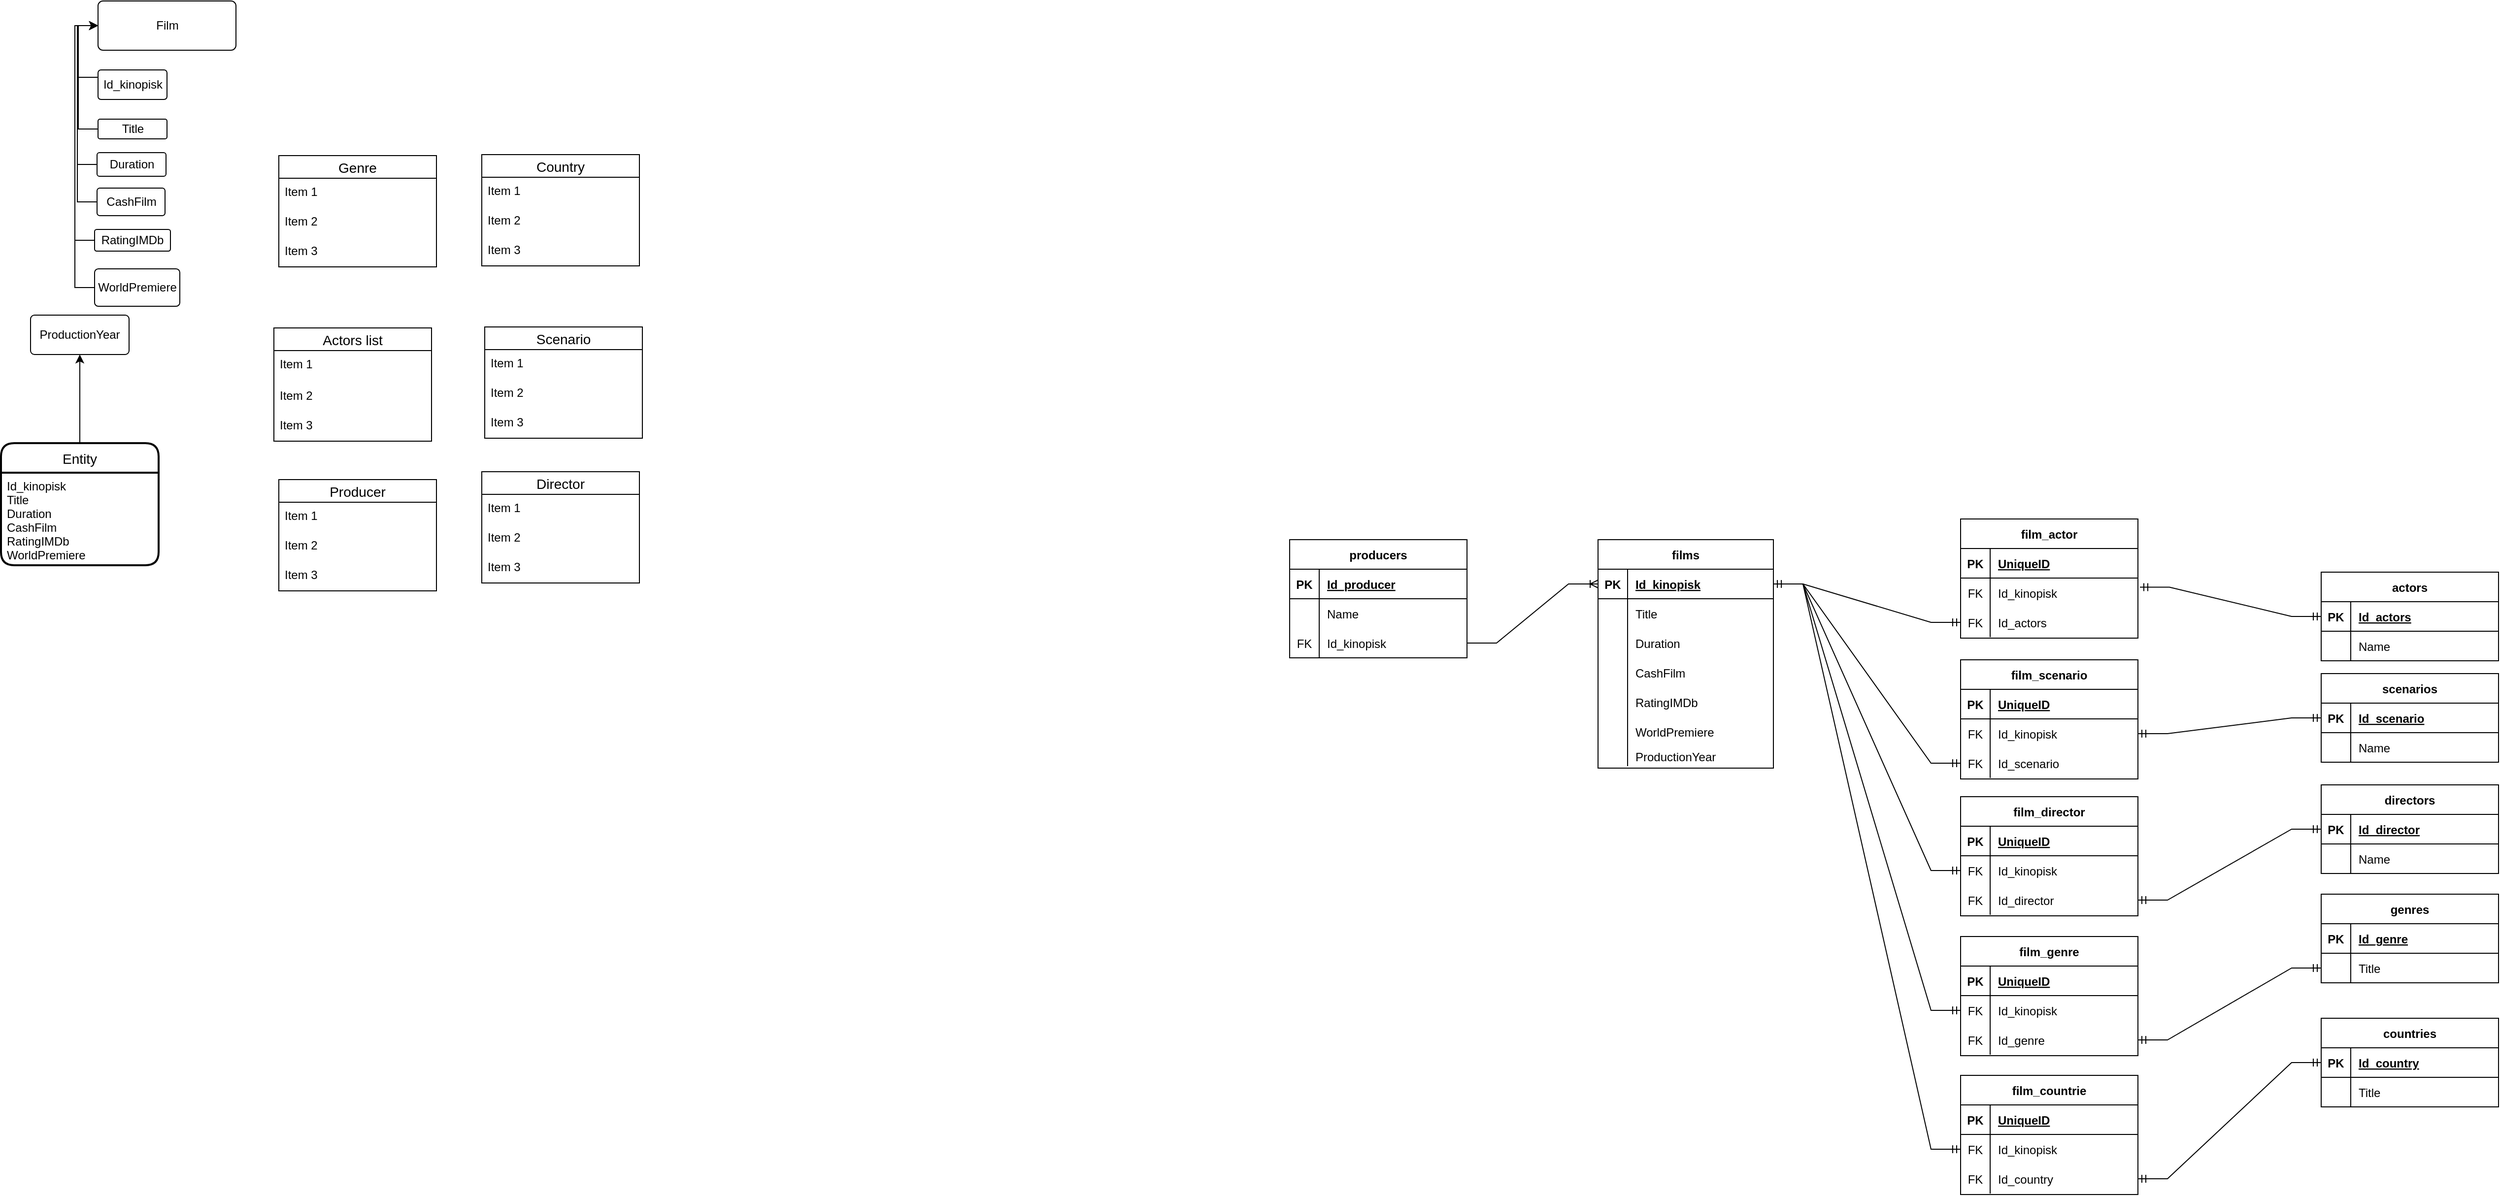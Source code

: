 <mxfile version="20.1.1" type="github">
  <diagram id="-CvcEf6lG1NXRsUwqKQ4" name="Page-1">
    <mxGraphModel dx="4697" dy="2421" grid="0" gridSize="10" guides="1" tooltips="1" connect="1" arrows="1" fold="1" page="0" pageScale="1" pageWidth="827" pageHeight="1169" math="0" shadow="0">
      <root>
        <mxCell id="0" />
        <mxCell id="1" parent="0" />
        <mxCell id="tb-JkUg86XOr9-P5i_KM-39" value="ProductionYear" style="rounded=1;arcSize=10;whiteSpace=wrap;html=1;align=center;" parent="1" vertex="1">
          <mxGeometry x="-3121" y="-1227" width="100" height="40" as="geometry" />
        </mxCell>
        <mxCell id="tb-JkUg86XOr9-P5i_KM-114" style="edgeStyle=orthogonalEdgeStyle;rounded=0;orthogonalLoop=1;jettySize=auto;html=1;exitX=0.5;exitY=0;exitDx=0;exitDy=0;entryX=0.5;entryY=1;entryDx=0;entryDy=0;" parent="1" source="tb-JkUg86XOr9-P5i_KM-105" target="tb-JkUg86XOr9-P5i_KM-39" edge="1">
          <mxGeometry relative="1" as="geometry">
            <mxPoint x="-3071.0" y="-1053" as="targetPoint" />
          </mxGeometry>
        </mxCell>
        <mxCell id="tb-JkUg86XOr9-P5i_KM-105" value="Entity" style="swimlane;childLayout=stackLayout;horizontal=1;startSize=30;horizontalStack=0;rounded=1;fontSize=14;fontStyle=0;strokeWidth=2;resizeParent=0;resizeLast=1;shadow=0;dashed=0;align=center;" parent="1" vertex="1">
          <mxGeometry x="-3151" y="-1097" width="160" height="124" as="geometry">
            <mxRectangle x="-1221" y="116" width="70" height="30" as="alternateBounds" />
          </mxGeometry>
        </mxCell>
        <mxCell id="tb-JkUg86XOr9-P5i_KM-106" value="Id_kinopisk&#xa;Title&#xa;Duration&#xa;CashFilm&#xa;RatingIMDb&#xa;WorldPremiere" style="align=left;strokeColor=none;fillColor=none;spacingLeft=4;fontSize=12;verticalAlign=top;resizable=0;rotatable=0;part=1;" parent="tb-JkUg86XOr9-P5i_KM-105" vertex="1">
          <mxGeometry y="30" width="160" height="94" as="geometry" />
        </mxCell>
        <mxCell id="tb-JkUg86XOr9-P5i_KM-108" style="edgeStyle=orthogonalEdgeStyle;rounded=0;orthogonalLoop=1;jettySize=auto;html=1;exitX=0.5;exitY=1;exitDx=0;exitDy=0;" parent="tb-JkUg86XOr9-P5i_KM-105" source="tb-JkUg86XOr9-P5i_KM-106" target="tb-JkUg86XOr9-P5i_KM-106" edge="1">
          <mxGeometry relative="1" as="geometry" />
        </mxCell>
        <mxCell id="tb-JkUg86XOr9-P5i_KM-110" value="" style="group" parent="1" vertex="1" connectable="0">
          <mxGeometry x="-3056" y="-1546" width="143.5" height="310" as="geometry" />
        </mxCell>
        <mxCell id="tb-JkUg86XOr9-P5i_KM-46" value="WorldPremiere" style="rounded=1;arcSize=10;whiteSpace=wrap;html=1;align=center;" parent="tb-JkUg86XOr9-P5i_KM-110" vertex="1">
          <mxGeometry y="272" width="86.5" height="38" as="geometry" />
        </mxCell>
        <mxCell id="tb-JkUg86XOr9-P5i_KM-47" value="Duration" style="rounded=1;arcSize=10;whiteSpace=wrap;html=1;align=center;" parent="tb-JkUg86XOr9-P5i_KM-110" vertex="1">
          <mxGeometry x="2.5" y="154" width="70" height="24" as="geometry" />
        </mxCell>
        <mxCell id="tb-JkUg86XOr9-P5i_KM-48" value="RatingIMDb" style="rounded=1;arcSize=10;whiteSpace=wrap;html=1;align=center;" parent="tb-JkUg86XOr9-P5i_KM-110" vertex="1">
          <mxGeometry y="232" width="77" height="22" as="geometry" />
        </mxCell>
        <mxCell id="tb-JkUg86XOr9-P5i_KM-49" value="CashFilm" style="rounded=1;arcSize=10;whiteSpace=wrap;html=1;align=center;" parent="tb-JkUg86XOr9-P5i_KM-110" vertex="1">
          <mxGeometry x="2.5" y="190" width="69" height="28" as="geometry" />
        </mxCell>
        <mxCell id="tb-JkUg86XOr9-P5i_KM-36" value="Film" style="rounded=1;arcSize=10;whiteSpace=wrap;html=1;align=center;" parent="tb-JkUg86XOr9-P5i_KM-110" vertex="1">
          <mxGeometry x="3.5" width="140" height="50" as="geometry" />
        </mxCell>
        <mxCell id="tb-JkUg86XOr9-P5i_KM-89" style="edgeStyle=orthogonalEdgeStyle;rounded=0;orthogonalLoop=1;jettySize=auto;html=1;exitX=0;exitY=0.5;exitDx=0;exitDy=0;entryX=0;entryY=0.5;entryDx=0;entryDy=0;" parent="tb-JkUg86XOr9-P5i_KM-110" source="tb-JkUg86XOr9-P5i_KM-46" target="tb-JkUg86XOr9-P5i_KM-36" edge="1">
          <mxGeometry relative="1" as="geometry" />
        </mxCell>
        <mxCell id="tb-JkUg86XOr9-P5i_KM-87" style="edgeStyle=orthogonalEdgeStyle;rounded=0;orthogonalLoop=1;jettySize=auto;html=1;exitX=0;exitY=0.5;exitDx=0;exitDy=0;entryX=0;entryY=0.5;entryDx=0;entryDy=0;" parent="tb-JkUg86XOr9-P5i_KM-110" source="tb-JkUg86XOr9-P5i_KM-47" target="tb-JkUg86XOr9-P5i_KM-36" edge="1">
          <mxGeometry relative="1" as="geometry">
            <mxPoint x="-17.5" y="56" as="targetPoint" />
          </mxGeometry>
        </mxCell>
        <mxCell id="tb-JkUg86XOr9-P5i_KM-88" style="edgeStyle=orthogonalEdgeStyle;rounded=0;orthogonalLoop=1;jettySize=auto;html=1;exitX=0;exitY=0.5;exitDx=0;exitDy=0;entryX=0;entryY=0.5;entryDx=0;entryDy=0;" parent="tb-JkUg86XOr9-P5i_KM-110" source="tb-JkUg86XOr9-P5i_KM-48" target="tb-JkUg86XOr9-P5i_KM-36" edge="1">
          <mxGeometry relative="1" as="geometry" />
        </mxCell>
        <mxCell id="tb-JkUg86XOr9-P5i_KM-86" style="edgeStyle=orthogonalEdgeStyle;rounded=0;orthogonalLoop=1;jettySize=auto;html=1;exitX=0;exitY=0.5;exitDx=0;exitDy=0;entryX=0;entryY=0.5;entryDx=0;entryDy=0;" parent="tb-JkUg86XOr9-P5i_KM-110" source="tb-JkUg86XOr9-P5i_KM-49" target="tb-JkUg86XOr9-P5i_KM-36" edge="1">
          <mxGeometry relative="1" as="geometry">
            <mxPoint x="-52.342" y="22.684" as="targetPoint" />
          </mxGeometry>
        </mxCell>
        <mxCell id="tb-JkUg86XOr9-P5i_KM-76" style="edgeStyle=orthogonalEdgeStyle;rounded=0;orthogonalLoop=1;jettySize=auto;html=1;exitX=0;exitY=0.25;exitDx=0;exitDy=0;entryX=0;entryY=0.5;entryDx=0;entryDy=0;" parent="tb-JkUg86XOr9-P5i_KM-110" source="tb-JkUg86XOr9-P5i_KM-37" target="tb-JkUg86XOr9-P5i_KM-36" edge="1">
          <mxGeometry relative="1" as="geometry" />
        </mxCell>
        <mxCell id="tb-JkUg86XOr9-P5i_KM-37" value="Id_kinopisk" style="rounded=1;arcSize=10;whiteSpace=wrap;html=1;align=center;" parent="tb-JkUg86XOr9-P5i_KM-110" vertex="1">
          <mxGeometry x="3.5" y="70" width="70" height="30" as="geometry" />
        </mxCell>
        <mxCell id="tb-JkUg86XOr9-P5i_KM-78" style="edgeStyle=orthogonalEdgeStyle;rounded=0;orthogonalLoop=1;jettySize=auto;html=1;exitX=0;exitY=0.5;exitDx=0;exitDy=0;entryX=0;entryY=0.5;entryDx=0;entryDy=0;" parent="tb-JkUg86XOr9-P5i_KM-110" source="tb-JkUg86XOr9-P5i_KM-38" target="tb-JkUg86XOr9-P5i_KM-36" edge="1">
          <mxGeometry relative="1" as="geometry" />
        </mxCell>
        <mxCell id="tb-JkUg86XOr9-P5i_KM-38" value="Title" style="rounded=1;arcSize=10;whiteSpace=wrap;html=1;align=center;" parent="tb-JkUg86XOr9-P5i_KM-110" vertex="1">
          <mxGeometry x="3.5" y="120" width="70" height="20" as="geometry" />
        </mxCell>
        <mxCell id="tb-JkUg86XOr9-P5i_KM-117" value="Actors list" style="swimlane;fontStyle=0;childLayout=stackLayout;horizontal=1;startSize=23;horizontalStack=0;resizeParent=1;resizeParentMax=0;resizeLast=0;collapsible=1;marginBottom=0;align=center;fontSize=14;" parent="1" vertex="1">
          <mxGeometry x="-2874" y="-1214" width="160" height="115" as="geometry" />
        </mxCell>
        <mxCell id="tb-JkUg86XOr9-P5i_KM-118" value="Item 1" style="text;strokeColor=none;fillColor=none;spacingLeft=4;spacingRight=4;overflow=hidden;rotatable=0;points=[[0,0.5],[1,0.5]];portConstraint=eastwest;fontSize=12;" parent="tb-JkUg86XOr9-P5i_KM-117" vertex="1">
          <mxGeometry y="23" width="160" height="32" as="geometry" />
        </mxCell>
        <mxCell id="tb-JkUg86XOr9-P5i_KM-119" value="Item 2" style="text;strokeColor=none;fillColor=none;spacingLeft=4;spacingRight=4;overflow=hidden;rotatable=0;points=[[0,0.5],[1,0.5]];portConstraint=eastwest;fontSize=12;" parent="tb-JkUg86XOr9-P5i_KM-117" vertex="1">
          <mxGeometry y="55" width="160" height="30" as="geometry" />
        </mxCell>
        <mxCell id="tb-JkUg86XOr9-P5i_KM-120" value="Item 3" style="text;strokeColor=none;fillColor=none;spacingLeft=4;spacingRight=4;overflow=hidden;rotatable=0;points=[[0,0.5],[1,0.5]];portConstraint=eastwest;fontSize=12;" parent="tb-JkUg86XOr9-P5i_KM-117" vertex="1">
          <mxGeometry y="85" width="160" height="30" as="geometry" />
        </mxCell>
        <mxCell id="tb-JkUg86XOr9-P5i_KM-121" value="Producer" style="swimlane;fontStyle=0;childLayout=stackLayout;horizontal=1;startSize=23;horizontalStack=0;resizeParent=1;resizeParentMax=0;resizeLast=0;collapsible=1;marginBottom=0;align=center;fontSize=14;" parent="1" vertex="1">
          <mxGeometry x="-2869" y="-1060" width="160" height="113" as="geometry" />
        </mxCell>
        <mxCell id="tb-JkUg86XOr9-P5i_KM-122" value="Item 1" style="text;strokeColor=none;fillColor=none;spacingLeft=4;spacingRight=4;overflow=hidden;rotatable=0;points=[[0,0.5],[1,0.5]];portConstraint=eastwest;fontSize=12;" parent="tb-JkUg86XOr9-P5i_KM-121" vertex="1">
          <mxGeometry y="23" width="160" height="30" as="geometry" />
        </mxCell>
        <mxCell id="tb-JkUg86XOr9-P5i_KM-123" value="Item 2" style="text;strokeColor=none;fillColor=none;spacingLeft=4;spacingRight=4;overflow=hidden;rotatable=0;points=[[0,0.5],[1,0.5]];portConstraint=eastwest;fontSize=12;" parent="tb-JkUg86XOr9-P5i_KM-121" vertex="1">
          <mxGeometry y="53" width="160" height="30" as="geometry" />
        </mxCell>
        <mxCell id="tb-JkUg86XOr9-P5i_KM-124" value="Item 3" style="text;strokeColor=none;fillColor=none;spacingLeft=4;spacingRight=4;overflow=hidden;rotatable=0;points=[[0,0.5],[1,0.5]];portConstraint=eastwest;fontSize=12;" parent="tb-JkUg86XOr9-P5i_KM-121" vertex="1">
          <mxGeometry y="83" width="160" height="30" as="geometry" />
        </mxCell>
        <mxCell id="tb-JkUg86XOr9-P5i_KM-125" value="Scenario" style="swimlane;fontStyle=0;childLayout=stackLayout;horizontal=1;startSize=23;horizontalStack=0;resizeParent=1;resizeParentMax=0;resizeLast=0;collapsible=1;marginBottom=0;align=center;fontSize=14;" parent="1" vertex="1">
          <mxGeometry x="-2660" y="-1215" width="160" height="113" as="geometry" />
        </mxCell>
        <mxCell id="tb-JkUg86XOr9-P5i_KM-126" value="Item 1" style="text;strokeColor=none;fillColor=none;spacingLeft=4;spacingRight=4;overflow=hidden;rotatable=0;points=[[0,0.5],[1,0.5]];portConstraint=eastwest;fontSize=12;" parent="tb-JkUg86XOr9-P5i_KM-125" vertex="1">
          <mxGeometry y="23" width="160" height="30" as="geometry" />
        </mxCell>
        <mxCell id="tb-JkUg86XOr9-P5i_KM-127" value="Item 2" style="text;strokeColor=none;fillColor=none;spacingLeft=4;spacingRight=4;overflow=hidden;rotatable=0;points=[[0,0.5],[1,0.5]];portConstraint=eastwest;fontSize=12;" parent="tb-JkUg86XOr9-P5i_KM-125" vertex="1">
          <mxGeometry y="53" width="160" height="30" as="geometry" />
        </mxCell>
        <mxCell id="tb-JkUg86XOr9-P5i_KM-128" value="Item 3" style="text;strokeColor=none;fillColor=none;spacingLeft=4;spacingRight=4;overflow=hidden;rotatable=0;points=[[0,0.5],[1,0.5]];portConstraint=eastwest;fontSize=12;" parent="tb-JkUg86XOr9-P5i_KM-125" vertex="1">
          <mxGeometry y="83" width="160" height="30" as="geometry" />
        </mxCell>
        <mxCell id="tb-JkUg86XOr9-P5i_KM-129" value="Director" style="swimlane;fontStyle=0;childLayout=stackLayout;horizontal=1;startSize=23;horizontalStack=0;resizeParent=1;resizeParentMax=0;resizeLast=0;collapsible=1;marginBottom=0;align=center;fontSize=14;" parent="1" vertex="1">
          <mxGeometry x="-2663" y="-1068" width="160" height="113" as="geometry" />
        </mxCell>
        <mxCell id="tb-JkUg86XOr9-P5i_KM-130" value="Item 1" style="text;strokeColor=none;fillColor=none;spacingLeft=4;spacingRight=4;overflow=hidden;rotatable=0;points=[[0,0.5],[1,0.5]];portConstraint=eastwest;fontSize=12;" parent="tb-JkUg86XOr9-P5i_KM-129" vertex="1">
          <mxGeometry y="23" width="160" height="30" as="geometry" />
        </mxCell>
        <mxCell id="tb-JkUg86XOr9-P5i_KM-131" value="Item 2" style="text;strokeColor=none;fillColor=none;spacingLeft=4;spacingRight=4;overflow=hidden;rotatable=0;points=[[0,0.5],[1,0.5]];portConstraint=eastwest;fontSize=12;" parent="tb-JkUg86XOr9-P5i_KM-129" vertex="1">
          <mxGeometry y="53" width="160" height="30" as="geometry" />
        </mxCell>
        <mxCell id="tb-JkUg86XOr9-P5i_KM-132" value="Item 3" style="text;strokeColor=none;fillColor=none;spacingLeft=4;spacingRight=4;overflow=hidden;rotatable=0;points=[[0,0.5],[1,0.5]];portConstraint=eastwest;fontSize=12;" parent="tb-JkUg86XOr9-P5i_KM-129" vertex="1">
          <mxGeometry y="83" width="160" height="30" as="geometry" />
        </mxCell>
        <mxCell id="tb-JkUg86XOr9-P5i_KM-133" value="Genre" style="swimlane;fontStyle=0;childLayout=stackLayout;horizontal=1;startSize=23;horizontalStack=0;resizeParent=1;resizeParentMax=0;resizeLast=0;collapsible=1;marginBottom=0;align=center;fontSize=14;" parent="1" vertex="1">
          <mxGeometry x="-2869" y="-1389" width="160" height="113" as="geometry" />
        </mxCell>
        <mxCell id="tb-JkUg86XOr9-P5i_KM-134" value="Item 1" style="text;strokeColor=none;fillColor=none;spacingLeft=4;spacingRight=4;overflow=hidden;rotatable=0;points=[[0,0.5],[1,0.5]];portConstraint=eastwest;fontSize=12;" parent="tb-JkUg86XOr9-P5i_KM-133" vertex="1">
          <mxGeometry y="23" width="160" height="30" as="geometry" />
        </mxCell>
        <mxCell id="tb-JkUg86XOr9-P5i_KM-135" value="Item 2" style="text;strokeColor=none;fillColor=none;spacingLeft=4;spacingRight=4;overflow=hidden;rotatable=0;points=[[0,0.5],[1,0.5]];portConstraint=eastwest;fontSize=12;" parent="tb-JkUg86XOr9-P5i_KM-133" vertex="1">
          <mxGeometry y="53" width="160" height="30" as="geometry" />
        </mxCell>
        <mxCell id="tb-JkUg86XOr9-P5i_KM-136" value="Item 3" style="text;strokeColor=none;fillColor=none;spacingLeft=4;spacingRight=4;overflow=hidden;rotatable=0;points=[[0,0.5],[1,0.5]];portConstraint=eastwest;fontSize=12;" parent="tb-JkUg86XOr9-P5i_KM-133" vertex="1">
          <mxGeometry y="83" width="160" height="30" as="geometry" />
        </mxCell>
        <mxCell id="tb-JkUg86XOr9-P5i_KM-137" value="Country" style="swimlane;fontStyle=0;childLayout=stackLayout;horizontal=1;startSize=23;horizontalStack=0;resizeParent=1;resizeParentMax=0;resizeLast=0;collapsible=1;marginBottom=0;align=center;fontSize=14;" parent="1" vertex="1">
          <mxGeometry x="-2663" y="-1390" width="160" height="113" as="geometry" />
        </mxCell>
        <mxCell id="tb-JkUg86XOr9-P5i_KM-138" value="Item 1" style="text;strokeColor=none;fillColor=none;spacingLeft=4;spacingRight=4;overflow=hidden;rotatable=0;points=[[0,0.5],[1,0.5]];portConstraint=eastwest;fontSize=12;" parent="tb-JkUg86XOr9-P5i_KM-137" vertex="1">
          <mxGeometry y="23" width="160" height="30" as="geometry" />
        </mxCell>
        <mxCell id="tb-JkUg86XOr9-P5i_KM-139" value="Item 2" style="text;strokeColor=none;fillColor=none;spacingLeft=4;spacingRight=4;overflow=hidden;rotatable=0;points=[[0,0.5],[1,0.5]];portConstraint=eastwest;fontSize=12;" parent="tb-JkUg86XOr9-P5i_KM-137" vertex="1">
          <mxGeometry y="53" width="160" height="30" as="geometry" />
        </mxCell>
        <mxCell id="tb-JkUg86XOr9-P5i_KM-140" value="Item 3" style="text;strokeColor=none;fillColor=none;spacingLeft=4;spacingRight=4;overflow=hidden;rotatable=0;points=[[0,0.5],[1,0.5]];portConstraint=eastwest;fontSize=12;" parent="tb-JkUg86XOr9-P5i_KM-137" vertex="1">
          <mxGeometry y="83" width="160" height="30" as="geometry" />
        </mxCell>
        <mxCell id="jE-wwctjGAYaQWZLmkZ_-2" value="actors" style="shape=table;startSize=30;container=1;collapsible=1;childLayout=tableLayout;fixedRows=1;rowLines=0;fontStyle=1;align=center;resizeLast=1;" parent="1" vertex="1">
          <mxGeometry x="-796" y="-966" width="180" height="90" as="geometry" />
        </mxCell>
        <mxCell id="jE-wwctjGAYaQWZLmkZ_-3" value="" style="shape=tableRow;horizontal=0;startSize=0;swimlaneHead=0;swimlaneBody=0;fillColor=none;collapsible=0;dropTarget=0;points=[[0,0.5],[1,0.5]];portConstraint=eastwest;top=0;left=0;right=0;bottom=1;" parent="jE-wwctjGAYaQWZLmkZ_-2" vertex="1">
          <mxGeometry y="30" width="180" height="30" as="geometry" />
        </mxCell>
        <mxCell id="jE-wwctjGAYaQWZLmkZ_-4" value="PK" style="shape=partialRectangle;connectable=0;fillColor=none;top=0;left=0;bottom=0;right=0;fontStyle=1;overflow=hidden;" parent="jE-wwctjGAYaQWZLmkZ_-3" vertex="1">
          <mxGeometry width="30" height="30" as="geometry">
            <mxRectangle width="30" height="30" as="alternateBounds" />
          </mxGeometry>
        </mxCell>
        <mxCell id="jE-wwctjGAYaQWZLmkZ_-5" value="Id_actors" style="shape=partialRectangle;connectable=0;fillColor=none;top=0;left=0;bottom=0;right=0;align=left;spacingLeft=6;fontStyle=5;overflow=hidden;" parent="jE-wwctjGAYaQWZLmkZ_-3" vertex="1">
          <mxGeometry x="30" width="150" height="30" as="geometry">
            <mxRectangle width="150" height="30" as="alternateBounds" />
          </mxGeometry>
        </mxCell>
        <mxCell id="jE-wwctjGAYaQWZLmkZ_-6" value="" style="shape=tableRow;horizontal=0;startSize=0;swimlaneHead=0;swimlaneBody=0;fillColor=none;collapsible=0;dropTarget=0;points=[[0,0.5],[1,0.5]];portConstraint=eastwest;top=0;left=0;right=0;bottom=0;" parent="jE-wwctjGAYaQWZLmkZ_-2" vertex="1">
          <mxGeometry y="60" width="180" height="30" as="geometry" />
        </mxCell>
        <mxCell id="jE-wwctjGAYaQWZLmkZ_-7" value="" style="shape=partialRectangle;connectable=0;fillColor=none;top=0;left=0;bottom=0;right=0;editable=1;overflow=hidden;" parent="jE-wwctjGAYaQWZLmkZ_-6" vertex="1">
          <mxGeometry width="30" height="30" as="geometry">
            <mxRectangle width="30" height="30" as="alternateBounds" />
          </mxGeometry>
        </mxCell>
        <mxCell id="jE-wwctjGAYaQWZLmkZ_-8" value="Name" style="shape=partialRectangle;connectable=0;fillColor=none;top=0;left=0;bottom=0;right=0;align=left;spacingLeft=6;overflow=hidden;" parent="jE-wwctjGAYaQWZLmkZ_-6" vertex="1">
          <mxGeometry x="30" width="150" height="30" as="geometry">
            <mxRectangle width="150" height="30" as="alternateBounds" />
          </mxGeometry>
        </mxCell>
        <mxCell id="jE-wwctjGAYaQWZLmkZ_-25" value="films" style="shape=table;startSize=30;container=1;collapsible=1;childLayout=tableLayout;fixedRows=1;rowLines=0;fontStyle=1;align=center;resizeLast=1;" parent="1" vertex="1">
          <mxGeometry x="-1530" y="-999" width="178.0" height="232" as="geometry" />
        </mxCell>
        <mxCell id="jE-wwctjGAYaQWZLmkZ_-26" value="" style="shape=tableRow;horizontal=0;startSize=0;swimlaneHead=0;swimlaneBody=0;fillColor=none;collapsible=0;dropTarget=0;points=[[0,0.5],[1,0.5]];portConstraint=eastwest;top=0;left=0;right=0;bottom=1;" parent="jE-wwctjGAYaQWZLmkZ_-25" vertex="1">
          <mxGeometry y="30" width="178.0" height="30" as="geometry" />
        </mxCell>
        <mxCell id="jE-wwctjGAYaQWZLmkZ_-27" value="PK" style="shape=partialRectangle;connectable=0;fillColor=none;top=0;left=0;bottom=0;right=0;fontStyle=1;overflow=hidden;" parent="jE-wwctjGAYaQWZLmkZ_-26" vertex="1">
          <mxGeometry width="30" height="30" as="geometry">
            <mxRectangle width="30" height="30" as="alternateBounds" />
          </mxGeometry>
        </mxCell>
        <mxCell id="jE-wwctjGAYaQWZLmkZ_-28" value="Id_kinopisk" style="shape=partialRectangle;connectable=0;fillColor=none;top=0;left=0;bottom=0;right=0;align=left;spacingLeft=6;fontStyle=5;overflow=hidden;" parent="jE-wwctjGAYaQWZLmkZ_-26" vertex="1">
          <mxGeometry x="30" width="148.0" height="30" as="geometry">
            <mxRectangle width="148.0" height="30" as="alternateBounds" />
          </mxGeometry>
        </mxCell>
        <mxCell id="jE-wwctjGAYaQWZLmkZ_-29" value="" style="shape=tableRow;horizontal=0;startSize=0;swimlaneHead=0;swimlaneBody=0;fillColor=none;collapsible=0;dropTarget=0;points=[[0,0.5],[1,0.5]];portConstraint=eastwest;top=0;left=0;right=0;bottom=0;" parent="jE-wwctjGAYaQWZLmkZ_-25" vertex="1">
          <mxGeometry y="60" width="178.0" height="30" as="geometry" />
        </mxCell>
        <mxCell id="jE-wwctjGAYaQWZLmkZ_-30" value="" style="shape=partialRectangle;connectable=0;fillColor=none;top=0;left=0;bottom=0;right=0;editable=1;overflow=hidden;" parent="jE-wwctjGAYaQWZLmkZ_-29" vertex="1">
          <mxGeometry width="30" height="30" as="geometry">
            <mxRectangle width="30" height="30" as="alternateBounds" />
          </mxGeometry>
        </mxCell>
        <mxCell id="jE-wwctjGAYaQWZLmkZ_-31" value="Title" style="shape=partialRectangle;connectable=0;fillColor=none;top=0;left=0;bottom=0;right=0;align=left;spacingLeft=6;overflow=hidden;" parent="jE-wwctjGAYaQWZLmkZ_-29" vertex="1">
          <mxGeometry x="30" width="148.0" height="30" as="geometry">
            <mxRectangle width="148.0" height="30" as="alternateBounds" />
          </mxGeometry>
        </mxCell>
        <mxCell id="jE-wwctjGAYaQWZLmkZ_-32" value="" style="shape=tableRow;horizontal=0;startSize=0;swimlaneHead=0;swimlaneBody=0;fillColor=none;collapsible=0;dropTarget=0;points=[[0,0.5],[1,0.5]];portConstraint=eastwest;top=0;left=0;right=0;bottom=0;" parent="jE-wwctjGAYaQWZLmkZ_-25" vertex="1">
          <mxGeometry y="90" width="178.0" height="30" as="geometry" />
        </mxCell>
        <mxCell id="jE-wwctjGAYaQWZLmkZ_-33" value="" style="shape=partialRectangle;connectable=0;fillColor=none;top=0;left=0;bottom=0;right=0;editable=1;overflow=hidden;" parent="jE-wwctjGAYaQWZLmkZ_-32" vertex="1">
          <mxGeometry width="30" height="30" as="geometry">
            <mxRectangle width="30" height="30" as="alternateBounds" />
          </mxGeometry>
        </mxCell>
        <mxCell id="jE-wwctjGAYaQWZLmkZ_-34" value="Duration" style="shape=partialRectangle;connectable=0;fillColor=none;top=0;left=0;bottom=0;right=0;align=left;spacingLeft=6;overflow=hidden;" parent="jE-wwctjGAYaQWZLmkZ_-32" vertex="1">
          <mxGeometry x="30" width="148.0" height="30" as="geometry">
            <mxRectangle width="148.0" height="30" as="alternateBounds" />
          </mxGeometry>
        </mxCell>
        <mxCell id="jE-wwctjGAYaQWZLmkZ_-35" value="" style="shape=tableRow;horizontal=0;startSize=0;swimlaneHead=0;swimlaneBody=0;fillColor=none;collapsible=0;dropTarget=0;points=[[0,0.5],[1,0.5]];portConstraint=eastwest;top=0;left=0;right=0;bottom=0;" parent="jE-wwctjGAYaQWZLmkZ_-25" vertex="1">
          <mxGeometry y="120" width="178.0" height="30" as="geometry" />
        </mxCell>
        <mxCell id="jE-wwctjGAYaQWZLmkZ_-36" value="" style="shape=partialRectangle;connectable=0;fillColor=none;top=0;left=0;bottom=0;right=0;editable=1;overflow=hidden;" parent="jE-wwctjGAYaQWZLmkZ_-35" vertex="1">
          <mxGeometry width="30" height="30" as="geometry">
            <mxRectangle width="30" height="30" as="alternateBounds" />
          </mxGeometry>
        </mxCell>
        <mxCell id="jE-wwctjGAYaQWZLmkZ_-37" value="CashFilm" style="shape=partialRectangle;connectable=0;fillColor=none;top=0;left=0;bottom=0;right=0;align=left;spacingLeft=6;overflow=hidden;" parent="jE-wwctjGAYaQWZLmkZ_-35" vertex="1">
          <mxGeometry x="30" width="148.0" height="30" as="geometry">
            <mxRectangle width="148.0" height="30" as="alternateBounds" />
          </mxGeometry>
        </mxCell>
        <mxCell id="jE-wwctjGAYaQWZLmkZ_-38" value="" style="shape=tableRow;horizontal=0;startSize=0;swimlaneHead=0;swimlaneBody=0;fillColor=none;collapsible=0;dropTarget=0;points=[[0,0.5],[1,0.5]];portConstraint=eastwest;top=0;left=0;right=0;bottom=0;" parent="jE-wwctjGAYaQWZLmkZ_-25" vertex="1">
          <mxGeometry y="150" width="178.0" height="30" as="geometry" />
        </mxCell>
        <mxCell id="jE-wwctjGAYaQWZLmkZ_-39" value="" style="shape=partialRectangle;connectable=0;fillColor=none;top=0;left=0;bottom=0;right=0;editable=1;overflow=hidden;" parent="jE-wwctjGAYaQWZLmkZ_-38" vertex="1">
          <mxGeometry width="30" height="30" as="geometry">
            <mxRectangle width="30" height="30" as="alternateBounds" />
          </mxGeometry>
        </mxCell>
        <mxCell id="jE-wwctjGAYaQWZLmkZ_-40" value="RatingIMDb" style="shape=partialRectangle;connectable=0;fillColor=none;top=0;left=0;bottom=0;right=0;align=left;spacingLeft=6;overflow=hidden;" parent="jE-wwctjGAYaQWZLmkZ_-38" vertex="1">
          <mxGeometry x="30" width="148.0" height="30" as="geometry">
            <mxRectangle width="148.0" height="30" as="alternateBounds" />
          </mxGeometry>
        </mxCell>
        <mxCell id="jE-wwctjGAYaQWZLmkZ_-41" value="" style="shape=tableRow;horizontal=0;startSize=0;swimlaneHead=0;swimlaneBody=0;fillColor=none;collapsible=0;dropTarget=0;points=[[0,0.5],[1,0.5]];portConstraint=eastwest;top=0;left=0;right=0;bottom=0;" parent="jE-wwctjGAYaQWZLmkZ_-25" vertex="1">
          <mxGeometry y="180" width="178.0" height="30" as="geometry" />
        </mxCell>
        <mxCell id="jE-wwctjGAYaQWZLmkZ_-42" value="" style="shape=partialRectangle;connectable=0;fillColor=none;top=0;left=0;bottom=0;right=0;editable=1;overflow=hidden;" parent="jE-wwctjGAYaQWZLmkZ_-41" vertex="1">
          <mxGeometry width="30" height="30" as="geometry">
            <mxRectangle width="30" height="30" as="alternateBounds" />
          </mxGeometry>
        </mxCell>
        <mxCell id="jE-wwctjGAYaQWZLmkZ_-43" value="WorldPremiere" style="shape=partialRectangle;connectable=0;fillColor=none;top=0;left=0;bottom=0;right=0;align=left;spacingLeft=6;overflow=hidden;" parent="jE-wwctjGAYaQWZLmkZ_-41" vertex="1">
          <mxGeometry x="30" width="148.0" height="30" as="geometry">
            <mxRectangle width="148.0" height="30" as="alternateBounds" />
          </mxGeometry>
        </mxCell>
        <mxCell id="jE-wwctjGAYaQWZLmkZ_-44" value="" style="shape=tableRow;horizontal=0;startSize=0;swimlaneHead=0;swimlaneBody=0;fillColor=none;collapsible=0;dropTarget=0;points=[[0,0.5],[1,0.5]];portConstraint=eastwest;top=0;left=0;right=0;bottom=0;" parent="jE-wwctjGAYaQWZLmkZ_-25" vertex="1">
          <mxGeometry y="210" width="178.0" height="20" as="geometry" />
        </mxCell>
        <mxCell id="jE-wwctjGAYaQWZLmkZ_-45" value="" style="shape=partialRectangle;connectable=0;fillColor=none;top=0;left=0;bottom=0;right=0;editable=1;overflow=hidden;" parent="jE-wwctjGAYaQWZLmkZ_-44" vertex="1">
          <mxGeometry width="30" height="20" as="geometry">
            <mxRectangle width="30" height="20" as="alternateBounds" />
          </mxGeometry>
        </mxCell>
        <mxCell id="jE-wwctjGAYaQWZLmkZ_-46" value="ProductionYear" style="shape=partialRectangle;connectable=0;fillColor=none;top=0;left=0;bottom=0;right=0;align=left;spacingLeft=6;overflow=hidden;" parent="jE-wwctjGAYaQWZLmkZ_-44" vertex="1">
          <mxGeometry x="30" width="148.0" height="20" as="geometry">
            <mxRectangle width="148.0" height="20" as="alternateBounds" />
          </mxGeometry>
        </mxCell>
        <mxCell id="jE-wwctjGAYaQWZLmkZ_-50" value="producers" style="shape=table;startSize=30;container=1;collapsible=1;childLayout=tableLayout;fixedRows=1;rowLines=0;fontStyle=1;align=center;resizeLast=1;" parent="1" vertex="1">
          <mxGeometry x="-1843" y="-999" width="180" height="120" as="geometry" />
        </mxCell>
        <mxCell id="jE-wwctjGAYaQWZLmkZ_-51" value="" style="shape=tableRow;horizontal=0;startSize=0;swimlaneHead=0;swimlaneBody=0;fillColor=none;collapsible=0;dropTarget=0;points=[[0,0.5],[1,0.5]];portConstraint=eastwest;top=0;left=0;right=0;bottom=1;" parent="jE-wwctjGAYaQWZLmkZ_-50" vertex="1">
          <mxGeometry y="30" width="180" height="30" as="geometry" />
        </mxCell>
        <mxCell id="jE-wwctjGAYaQWZLmkZ_-52" value="PK" style="shape=partialRectangle;connectable=0;fillColor=none;top=0;left=0;bottom=0;right=0;fontStyle=1;overflow=hidden;" parent="jE-wwctjGAYaQWZLmkZ_-51" vertex="1">
          <mxGeometry width="30" height="30" as="geometry">
            <mxRectangle width="30" height="30" as="alternateBounds" />
          </mxGeometry>
        </mxCell>
        <mxCell id="jE-wwctjGAYaQWZLmkZ_-53" value="Id_producer" style="shape=partialRectangle;connectable=0;fillColor=none;top=0;left=0;bottom=0;right=0;align=left;spacingLeft=6;fontStyle=5;overflow=hidden;" parent="jE-wwctjGAYaQWZLmkZ_-51" vertex="1">
          <mxGeometry x="30" width="150" height="30" as="geometry">
            <mxRectangle width="150" height="30" as="alternateBounds" />
          </mxGeometry>
        </mxCell>
        <mxCell id="jE-wwctjGAYaQWZLmkZ_-54" value="" style="shape=tableRow;horizontal=0;startSize=0;swimlaneHead=0;swimlaneBody=0;fillColor=none;collapsible=0;dropTarget=0;points=[[0,0.5],[1,0.5]];portConstraint=eastwest;top=0;left=0;right=0;bottom=0;" parent="jE-wwctjGAYaQWZLmkZ_-50" vertex="1">
          <mxGeometry y="60" width="180" height="30" as="geometry" />
        </mxCell>
        <mxCell id="jE-wwctjGAYaQWZLmkZ_-55" value="" style="shape=partialRectangle;connectable=0;fillColor=none;top=0;left=0;bottom=0;right=0;editable=1;overflow=hidden;" parent="jE-wwctjGAYaQWZLmkZ_-54" vertex="1">
          <mxGeometry width="30" height="30" as="geometry">
            <mxRectangle width="30" height="30" as="alternateBounds" />
          </mxGeometry>
        </mxCell>
        <mxCell id="jE-wwctjGAYaQWZLmkZ_-56" value="Name" style="shape=partialRectangle;connectable=0;fillColor=none;top=0;left=0;bottom=0;right=0;align=left;spacingLeft=6;overflow=hidden;" parent="jE-wwctjGAYaQWZLmkZ_-54" vertex="1">
          <mxGeometry x="30" width="150" height="30" as="geometry">
            <mxRectangle width="150" height="30" as="alternateBounds" />
          </mxGeometry>
        </mxCell>
        <mxCell id="DhlaqUuosWmD7uB5dHRA-73" value="" style="shape=tableRow;horizontal=0;startSize=0;swimlaneHead=0;swimlaneBody=0;fillColor=none;collapsible=0;dropTarget=0;points=[[0,0.5],[1,0.5]];portConstraint=eastwest;top=0;left=0;right=0;bottom=0;" vertex="1" parent="jE-wwctjGAYaQWZLmkZ_-50">
          <mxGeometry y="90" width="180" height="30" as="geometry" />
        </mxCell>
        <mxCell id="DhlaqUuosWmD7uB5dHRA-74" value="FK" style="shape=partialRectangle;connectable=0;fillColor=none;top=0;left=0;bottom=0;right=0;editable=1;overflow=hidden;" vertex="1" parent="DhlaqUuosWmD7uB5dHRA-73">
          <mxGeometry width="30" height="30" as="geometry">
            <mxRectangle width="30" height="30" as="alternateBounds" />
          </mxGeometry>
        </mxCell>
        <mxCell id="DhlaqUuosWmD7uB5dHRA-75" value="Id_kinopisk" style="shape=partialRectangle;connectable=0;fillColor=none;top=0;left=0;bottom=0;right=0;align=left;spacingLeft=6;overflow=hidden;" vertex="1" parent="DhlaqUuosWmD7uB5dHRA-73">
          <mxGeometry x="30" width="150" height="30" as="geometry">
            <mxRectangle width="150" height="30" as="alternateBounds" />
          </mxGeometry>
        </mxCell>
        <mxCell id="jE-wwctjGAYaQWZLmkZ_-58" value="scenarios" style="shape=table;startSize=30;container=1;collapsible=1;childLayout=tableLayout;fixedRows=1;rowLines=0;fontStyle=1;align=center;resizeLast=1;" parent="1" vertex="1">
          <mxGeometry x="-796" y="-863" width="180" height="90" as="geometry" />
        </mxCell>
        <mxCell id="jE-wwctjGAYaQWZLmkZ_-59" value="" style="shape=tableRow;horizontal=0;startSize=0;swimlaneHead=0;swimlaneBody=0;fillColor=none;collapsible=0;dropTarget=0;points=[[0,0.5],[1,0.5]];portConstraint=eastwest;top=0;left=0;right=0;bottom=1;" parent="jE-wwctjGAYaQWZLmkZ_-58" vertex="1">
          <mxGeometry y="30" width="180" height="30" as="geometry" />
        </mxCell>
        <mxCell id="jE-wwctjGAYaQWZLmkZ_-60" value="PK" style="shape=partialRectangle;connectable=0;fillColor=none;top=0;left=0;bottom=0;right=0;fontStyle=1;overflow=hidden;" parent="jE-wwctjGAYaQWZLmkZ_-59" vertex="1">
          <mxGeometry width="30" height="30" as="geometry">
            <mxRectangle width="30" height="30" as="alternateBounds" />
          </mxGeometry>
        </mxCell>
        <mxCell id="jE-wwctjGAYaQWZLmkZ_-61" value="Id_scenario" style="shape=partialRectangle;connectable=0;fillColor=none;top=0;left=0;bottom=0;right=0;align=left;spacingLeft=6;fontStyle=5;overflow=hidden;" parent="jE-wwctjGAYaQWZLmkZ_-59" vertex="1">
          <mxGeometry x="30" width="150" height="30" as="geometry">
            <mxRectangle width="150" height="30" as="alternateBounds" />
          </mxGeometry>
        </mxCell>
        <mxCell id="jE-wwctjGAYaQWZLmkZ_-62" value="" style="shape=tableRow;horizontal=0;startSize=0;swimlaneHead=0;swimlaneBody=0;fillColor=none;collapsible=0;dropTarget=0;points=[[0,0.5],[1,0.5]];portConstraint=eastwest;top=0;left=0;right=0;bottom=0;" parent="jE-wwctjGAYaQWZLmkZ_-58" vertex="1">
          <mxGeometry y="60" width="180" height="30" as="geometry" />
        </mxCell>
        <mxCell id="jE-wwctjGAYaQWZLmkZ_-63" value="" style="shape=partialRectangle;connectable=0;fillColor=none;top=0;left=0;bottom=0;right=0;editable=1;overflow=hidden;" parent="jE-wwctjGAYaQWZLmkZ_-62" vertex="1">
          <mxGeometry width="30" height="30" as="geometry">
            <mxRectangle width="30" height="30" as="alternateBounds" />
          </mxGeometry>
        </mxCell>
        <mxCell id="jE-wwctjGAYaQWZLmkZ_-64" value="Name" style="shape=partialRectangle;connectable=0;fillColor=none;top=0;left=0;bottom=0;right=0;align=left;spacingLeft=6;overflow=hidden;" parent="jE-wwctjGAYaQWZLmkZ_-62" vertex="1">
          <mxGeometry x="30" width="150" height="30" as="geometry">
            <mxRectangle width="150" height="30" as="alternateBounds" />
          </mxGeometry>
        </mxCell>
        <mxCell id="jE-wwctjGAYaQWZLmkZ_-65" value="genres" style="shape=table;startSize=30;container=1;collapsible=1;childLayout=tableLayout;fixedRows=1;rowLines=0;fontStyle=1;align=center;resizeLast=1;" parent="1" vertex="1">
          <mxGeometry x="-796" y="-639" width="180" height="90" as="geometry" />
        </mxCell>
        <mxCell id="jE-wwctjGAYaQWZLmkZ_-66" value="" style="shape=tableRow;horizontal=0;startSize=0;swimlaneHead=0;swimlaneBody=0;fillColor=none;collapsible=0;dropTarget=0;points=[[0,0.5],[1,0.5]];portConstraint=eastwest;top=0;left=0;right=0;bottom=1;" parent="jE-wwctjGAYaQWZLmkZ_-65" vertex="1">
          <mxGeometry y="30" width="180" height="30" as="geometry" />
        </mxCell>
        <mxCell id="jE-wwctjGAYaQWZLmkZ_-67" value="PK" style="shape=partialRectangle;connectable=0;fillColor=none;top=0;left=0;bottom=0;right=0;fontStyle=1;overflow=hidden;" parent="jE-wwctjGAYaQWZLmkZ_-66" vertex="1">
          <mxGeometry width="30" height="30" as="geometry">
            <mxRectangle width="30" height="30" as="alternateBounds" />
          </mxGeometry>
        </mxCell>
        <mxCell id="jE-wwctjGAYaQWZLmkZ_-68" value="Id_genre" style="shape=partialRectangle;connectable=0;fillColor=none;top=0;left=0;bottom=0;right=0;align=left;spacingLeft=6;fontStyle=5;overflow=hidden;" parent="jE-wwctjGAYaQWZLmkZ_-66" vertex="1">
          <mxGeometry x="30" width="150" height="30" as="geometry">
            <mxRectangle width="150" height="30" as="alternateBounds" />
          </mxGeometry>
        </mxCell>
        <mxCell id="jE-wwctjGAYaQWZLmkZ_-69" value="" style="shape=tableRow;horizontal=0;startSize=0;swimlaneHead=0;swimlaneBody=0;fillColor=none;collapsible=0;dropTarget=0;points=[[0,0.5],[1,0.5]];portConstraint=eastwest;top=0;left=0;right=0;bottom=0;" parent="jE-wwctjGAYaQWZLmkZ_-65" vertex="1">
          <mxGeometry y="60" width="180" height="30" as="geometry" />
        </mxCell>
        <mxCell id="jE-wwctjGAYaQWZLmkZ_-70" value="" style="shape=partialRectangle;connectable=0;fillColor=none;top=0;left=0;bottom=0;right=0;editable=1;overflow=hidden;" parent="jE-wwctjGAYaQWZLmkZ_-69" vertex="1">
          <mxGeometry width="30" height="30" as="geometry">
            <mxRectangle width="30" height="30" as="alternateBounds" />
          </mxGeometry>
        </mxCell>
        <mxCell id="jE-wwctjGAYaQWZLmkZ_-71" value="Title" style="shape=partialRectangle;connectable=0;fillColor=none;top=0;left=0;bottom=0;right=0;align=left;spacingLeft=6;overflow=hidden;" parent="jE-wwctjGAYaQWZLmkZ_-69" vertex="1">
          <mxGeometry x="30" width="150" height="30" as="geometry">
            <mxRectangle width="150" height="30" as="alternateBounds" />
          </mxGeometry>
        </mxCell>
        <mxCell id="jE-wwctjGAYaQWZLmkZ_-72" value="countries" style="shape=table;startSize=30;container=1;collapsible=1;childLayout=tableLayout;fixedRows=1;rowLines=0;fontStyle=1;align=center;resizeLast=1;" parent="1" vertex="1">
          <mxGeometry x="-796" y="-513" width="180" height="90" as="geometry" />
        </mxCell>
        <mxCell id="jE-wwctjGAYaQWZLmkZ_-73" value="" style="shape=tableRow;horizontal=0;startSize=0;swimlaneHead=0;swimlaneBody=0;fillColor=none;collapsible=0;dropTarget=0;points=[[0,0.5],[1,0.5]];portConstraint=eastwest;top=0;left=0;right=0;bottom=1;" parent="jE-wwctjGAYaQWZLmkZ_-72" vertex="1">
          <mxGeometry y="30" width="180" height="30" as="geometry" />
        </mxCell>
        <mxCell id="jE-wwctjGAYaQWZLmkZ_-74" value="PK" style="shape=partialRectangle;connectable=0;fillColor=none;top=0;left=0;bottom=0;right=0;fontStyle=1;overflow=hidden;" parent="jE-wwctjGAYaQWZLmkZ_-73" vertex="1">
          <mxGeometry width="30" height="30" as="geometry">
            <mxRectangle width="30" height="30" as="alternateBounds" />
          </mxGeometry>
        </mxCell>
        <mxCell id="jE-wwctjGAYaQWZLmkZ_-75" value="Id_country" style="shape=partialRectangle;connectable=0;fillColor=none;top=0;left=0;bottom=0;right=0;align=left;spacingLeft=6;fontStyle=5;overflow=hidden;" parent="jE-wwctjGAYaQWZLmkZ_-73" vertex="1">
          <mxGeometry x="30" width="150" height="30" as="geometry">
            <mxRectangle width="150" height="30" as="alternateBounds" />
          </mxGeometry>
        </mxCell>
        <mxCell id="jE-wwctjGAYaQWZLmkZ_-76" value="" style="shape=tableRow;horizontal=0;startSize=0;swimlaneHead=0;swimlaneBody=0;fillColor=none;collapsible=0;dropTarget=0;points=[[0,0.5],[1,0.5]];portConstraint=eastwest;top=0;left=0;right=0;bottom=0;" parent="jE-wwctjGAYaQWZLmkZ_-72" vertex="1">
          <mxGeometry y="60" width="180" height="30" as="geometry" />
        </mxCell>
        <mxCell id="jE-wwctjGAYaQWZLmkZ_-77" value="" style="shape=partialRectangle;connectable=0;fillColor=none;top=0;left=0;bottom=0;right=0;editable=1;overflow=hidden;" parent="jE-wwctjGAYaQWZLmkZ_-76" vertex="1">
          <mxGeometry width="30" height="30" as="geometry">
            <mxRectangle width="30" height="30" as="alternateBounds" />
          </mxGeometry>
        </mxCell>
        <mxCell id="jE-wwctjGAYaQWZLmkZ_-78" value="Title" style="shape=partialRectangle;connectable=0;fillColor=none;top=0;left=0;bottom=0;right=0;align=left;spacingLeft=6;overflow=hidden;" parent="jE-wwctjGAYaQWZLmkZ_-76" vertex="1">
          <mxGeometry x="30" width="150" height="30" as="geometry">
            <mxRectangle width="150" height="30" as="alternateBounds" />
          </mxGeometry>
        </mxCell>
        <mxCell id="jE-wwctjGAYaQWZLmkZ_-79" value="directors" style="shape=table;startSize=30;container=1;collapsible=1;childLayout=tableLayout;fixedRows=1;rowLines=0;fontStyle=1;align=center;resizeLast=1;" parent="1" vertex="1">
          <mxGeometry x="-796" y="-750" width="180" height="90" as="geometry" />
        </mxCell>
        <mxCell id="jE-wwctjGAYaQWZLmkZ_-80" value="" style="shape=tableRow;horizontal=0;startSize=0;swimlaneHead=0;swimlaneBody=0;fillColor=none;collapsible=0;dropTarget=0;points=[[0,0.5],[1,0.5]];portConstraint=eastwest;top=0;left=0;right=0;bottom=1;" parent="jE-wwctjGAYaQWZLmkZ_-79" vertex="1">
          <mxGeometry y="30" width="180" height="30" as="geometry" />
        </mxCell>
        <mxCell id="jE-wwctjGAYaQWZLmkZ_-81" value="PK" style="shape=partialRectangle;connectable=0;fillColor=none;top=0;left=0;bottom=0;right=0;fontStyle=1;overflow=hidden;" parent="jE-wwctjGAYaQWZLmkZ_-80" vertex="1">
          <mxGeometry width="30" height="30" as="geometry">
            <mxRectangle width="30" height="30" as="alternateBounds" />
          </mxGeometry>
        </mxCell>
        <mxCell id="jE-wwctjGAYaQWZLmkZ_-82" value="Id_director" style="shape=partialRectangle;connectable=0;fillColor=none;top=0;left=0;bottom=0;right=0;align=left;spacingLeft=6;fontStyle=5;overflow=hidden;" parent="jE-wwctjGAYaQWZLmkZ_-80" vertex="1">
          <mxGeometry x="30" width="150" height="30" as="geometry">
            <mxRectangle width="150" height="30" as="alternateBounds" />
          </mxGeometry>
        </mxCell>
        <mxCell id="jE-wwctjGAYaQWZLmkZ_-83" value="" style="shape=tableRow;horizontal=0;startSize=0;swimlaneHead=0;swimlaneBody=0;fillColor=none;collapsible=0;dropTarget=0;points=[[0,0.5],[1,0.5]];portConstraint=eastwest;top=0;left=0;right=0;bottom=0;" parent="jE-wwctjGAYaQWZLmkZ_-79" vertex="1">
          <mxGeometry y="60" width="180" height="30" as="geometry" />
        </mxCell>
        <mxCell id="jE-wwctjGAYaQWZLmkZ_-84" value="" style="shape=partialRectangle;connectable=0;fillColor=none;top=0;left=0;bottom=0;right=0;editable=1;overflow=hidden;" parent="jE-wwctjGAYaQWZLmkZ_-83" vertex="1">
          <mxGeometry width="30" height="30" as="geometry">
            <mxRectangle width="30" height="30" as="alternateBounds" />
          </mxGeometry>
        </mxCell>
        <mxCell id="jE-wwctjGAYaQWZLmkZ_-85" value="Name" style="shape=partialRectangle;connectable=0;fillColor=none;top=0;left=0;bottom=0;right=0;align=left;spacingLeft=6;overflow=hidden;" parent="jE-wwctjGAYaQWZLmkZ_-83" vertex="1">
          <mxGeometry x="30" width="150" height="30" as="geometry">
            <mxRectangle width="150" height="30" as="alternateBounds" />
          </mxGeometry>
        </mxCell>
        <mxCell id="jE-wwctjGAYaQWZLmkZ_-104" value="" style="edgeStyle=entityRelationEdgeStyle;fontSize=12;html=1;endArrow=ERoneToMany;rounded=0;entryX=0;entryY=0.5;entryDx=0;entryDy=0;exitX=1;exitY=0.5;exitDx=0;exitDy=0;" parent="1" source="DhlaqUuosWmD7uB5dHRA-73" target="jE-wwctjGAYaQWZLmkZ_-26" edge="1">
          <mxGeometry width="100" height="100" relative="1" as="geometry">
            <mxPoint x="-936" y="-704" as="sourcePoint" />
            <mxPoint x="-956" y="-679" as="targetPoint" />
          </mxGeometry>
        </mxCell>
        <mxCell id="DhlaqUuosWmD7uB5dHRA-20" value="film_actor" style="shape=table;startSize=30;container=1;collapsible=1;childLayout=tableLayout;fixedRows=1;rowLines=0;fontStyle=1;align=center;resizeLast=1;" vertex="1" parent="1">
          <mxGeometry x="-1162" y="-1020" width="180" height="121" as="geometry" />
        </mxCell>
        <mxCell id="DhlaqUuosWmD7uB5dHRA-21" value="" style="shape=tableRow;horizontal=0;startSize=0;swimlaneHead=0;swimlaneBody=0;fillColor=none;collapsible=0;dropTarget=0;points=[[0,0.5],[1,0.5]];portConstraint=eastwest;top=0;left=0;right=0;bottom=1;" vertex="1" parent="DhlaqUuosWmD7uB5dHRA-20">
          <mxGeometry y="30" width="180" height="30" as="geometry" />
        </mxCell>
        <mxCell id="DhlaqUuosWmD7uB5dHRA-22" value="PK" style="shape=partialRectangle;connectable=0;fillColor=none;top=0;left=0;bottom=0;right=0;fontStyle=1;overflow=hidden;" vertex="1" parent="DhlaqUuosWmD7uB5dHRA-21">
          <mxGeometry width="30" height="30" as="geometry">
            <mxRectangle width="30" height="30" as="alternateBounds" />
          </mxGeometry>
        </mxCell>
        <mxCell id="DhlaqUuosWmD7uB5dHRA-23" value="UniqueID" style="shape=partialRectangle;connectable=0;fillColor=none;top=0;left=0;bottom=0;right=0;align=left;spacingLeft=6;fontStyle=5;overflow=hidden;" vertex="1" parent="DhlaqUuosWmD7uB5dHRA-21">
          <mxGeometry x="30" width="150" height="30" as="geometry">
            <mxRectangle width="150" height="30" as="alternateBounds" />
          </mxGeometry>
        </mxCell>
        <mxCell id="DhlaqUuosWmD7uB5dHRA-24" value="" style="shape=tableRow;horizontal=0;startSize=0;swimlaneHead=0;swimlaneBody=0;fillColor=none;collapsible=0;dropTarget=0;points=[[0,0.5],[1,0.5]];portConstraint=eastwest;top=0;left=0;right=0;bottom=0;fontStyle=1" vertex="1" parent="DhlaqUuosWmD7uB5dHRA-20">
          <mxGeometry y="60" width="180" height="30" as="geometry" />
        </mxCell>
        <mxCell id="DhlaqUuosWmD7uB5dHRA-25" value="FK" style="shape=partialRectangle;connectable=0;fillColor=none;top=0;left=0;bottom=0;right=0;editable=1;overflow=hidden;" vertex="1" parent="DhlaqUuosWmD7uB5dHRA-24">
          <mxGeometry width="30" height="30" as="geometry">
            <mxRectangle width="30" height="30" as="alternateBounds" />
          </mxGeometry>
        </mxCell>
        <mxCell id="DhlaqUuosWmD7uB5dHRA-26" value="Id_kinopisk" style="shape=partialRectangle;connectable=0;fillColor=none;top=0;left=0;bottom=0;right=0;align=left;spacingLeft=6;overflow=hidden;" vertex="1" parent="DhlaqUuosWmD7uB5dHRA-24">
          <mxGeometry x="30" width="150" height="30" as="geometry">
            <mxRectangle width="150" height="30" as="alternateBounds" />
          </mxGeometry>
        </mxCell>
        <mxCell id="DhlaqUuosWmD7uB5dHRA-27" value="" style="shape=tableRow;horizontal=0;startSize=0;swimlaneHead=0;swimlaneBody=0;fillColor=none;collapsible=0;dropTarget=0;points=[[0,0.5],[1,0.5]];portConstraint=eastwest;top=0;left=0;right=0;bottom=0;fontStyle=1" vertex="1" parent="DhlaqUuosWmD7uB5dHRA-20">
          <mxGeometry y="90" width="180" height="30" as="geometry" />
        </mxCell>
        <mxCell id="DhlaqUuosWmD7uB5dHRA-28" value="FK" style="shape=partialRectangle;connectable=0;fillColor=none;top=0;left=0;bottom=0;right=0;editable=1;overflow=hidden;" vertex="1" parent="DhlaqUuosWmD7uB5dHRA-27">
          <mxGeometry width="30" height="30" as="geometry">
            <mxRectangle width="30" height="30" as="alternateBounds" />
          </mxGeometry>
        </mxCell>
        <mxCell id="DhlaqUuosWmD7uB5dHRA-29" value="Id_actors" style="shape=partialRectangle;connectable=0;fillColor=none;top=0;left=0;bottom=0;right=0;align=left;spacingLeft=6;overflow=hidden;" vertex="1" parent="DhlaqUuosWmD7uB5dHRA-27">
          <mxGeometry x="30" width="150" height="30" as="geometry">
            <mxRectangle width="150" height="30" as="alternateBounds" />
          </mxGeometry>
        </mxCell>
        <mxCell id="DhlaqUuosWmD7uB5dHRA-33" value="" style="edgeStyle=entityRelationEdgeStyle;fontSize=12;html=1;endArrow=ERmandOne;startArrow=ERmandOne;rounded=0;entryX=1.011;entryY=0.307;entryDx=0;entryDy=0;entryPerimeter=0;exitX=0;exitY=0.5;exitDx=0;exitDy=0;" edge="1" parent="1" source="jE-wwctjGAYaQWZLmkZ_-3" target="DhlaqUuosWmD7uB5dHRA-24">
          <mxGeometry width="100" height="100" relative="1" as="geometry">
            <mxPoint x="-923" y="-801" as="sourcePoint" />
            <mxPoint x="-823" y="-901" as="targetPoint" />
          </mxGeometry>
        </mxCell>
        <mxCell id="DhlaqUuosWmD7uB5dHRA-34" value="" style="edgeStyle=entityRelationEdgeStyle;fontSize=12;html=1;endArrow=ERmandOne;startArrow=ERmandOne;rounded=0;entryX=0;entryY=0.5;entryDx=0;entryDy=0;exitX=1;exitY=0.5;exitDx=0;exitDy=0;" edge="1" parent="1" source="jE-wwctjGAYaQWZLmkZ_-26" target="DhlaqUuosWmD7uB5dHRA-27">
          <mxGeometry width="100" height="100" relative="1" as="geometry">
            <mxPoint x="-1080.98" y="-868.21" as="sourcePoint" />
            <mxPoint x="-1232" y="-1003" as="targetPoint" />
          </mxGeometry>
        </mxCell>
        <mxCell id="DhlaqUuosWmD7uB5dHRA-36" value="film_scenario" style="shape=table;startSize=30;container=1;collapsible=1;childLayout=tableLayout;fixedRows=1;rowLines=0;fontStyle=1;align=center;resizeLast=1;" vertex="1" parent="1">
          <mxGeometry x="-1162" y="-877" width="180" height="121" as="geometry" />
        </mxCell>
        <mxCell id="DhlaqUuosWmD7uB5dHRA-37" value="" style="shape=tableRow;horizontal=0;startSize=0;swimlaneHead=0;swimlaneBody=0;fillColor=none;collapsible=0;dropTarget=0;points=[[0,0.5],[1,0.5]];portConstraint=eastwest;top=0;left=0;right=0;bottom=1;" vertex="1" parent="DhlaqUuosWmD7uB5dHRA-36">
          <mxGeometry y="30" width="180" height="30" as="geometry" />
        </mxCell>
        <mxCell id="DhlaqUuosWmD7uB5dHRA-38" value="PK" style="shape=partialRectangle;connectable=0;fillColor=none;top=0;left=0;bottom=0;right=0;fontStyle=1;overflow=hidden;" vertex="1" parent="DhlaqUuosWmD7uB5dHRA-37">
          <mxGeometry width="30" height="30" as="geometry">
            <mxRectangle width="30" height="30" as="alternateBounds" />
          </mxGeometry>
        </mxCell>
        <mxCell id="DhlaqUuosWmD7uB5dHRA-39" value="UniqueID" style="shape=partialRectangle;connectable=0;fillColor=none;top=0;left=0;bottom=0;right=0;align=left;spacingLeft=6;fontStyle=5;overflow=hidden;" vertex="1" parent="DhlaqUuosWmD7uB5dHRA-37">
          <mxGeometry x="30" width="150" height="30" as="geometry">
            <mxRectangle width="150" height="30" as="alternateBounds" />
          </mxGeometry>
        </mxCell>
        <mxCell id="DhlaqUuosWmD7uB5dHRA-40" value="" style="shape=tableRow;horizontal=0;startSize=0;swimlaneHead=0;swimlaneBody=0;fillColor=none;collapsible=0;dropTarget=0;points=[[0,0.5],[1,0.5]];portConstraint=eastwest;top=0;left=0;right=0;bottom=0;fontStyle=1" vertex="1" parent="DhlaqUuosWmD7uB5dHRA-36">
          <mxGeometry y="60" width="180" height="30" as="geometry" />
        </mxCell>
        <mxCell id="DhlaqUuosWmD7uB5dHRA-41" value="FK" style="shape=partialRectangle;connectable=0;fillColor=none;top=0;left=0;bottom=0;right=0;editable=1;overflow=hidden;" vertex="1" parent="DhlaqUuosWmD7uB5dHRA-40">
          <mxGeometry width="30" height="30" as="geometry">
            <mxRectangle width="30" height="30" as="alternateBounds" />
          </mxGeometry>
        </mxCell>
        <mxCell id="DhlaqUuosWmD7uB5dHRA-42" value="Id_kinopisk" style="shape=partialRectangle;connectable=0;fillColor=none;top=0;left=0;bottom=0;right=0;align=left;spacingLeft=6;overflow=hidden;" vertex="1" parent="DhlaqUuosWmD7uB5dHRA-40">
          <mxGeometry x="30" width="150" height="30" as="geometry">
            <mxRectangle width="150" height="30" as="alternateBounds" />
          </mxGeometry>
        </mxCell>
        <mxCell id="DhlaqUuosWmD7uB5dHRA-43" value="" style="shape=tableRow;horizontal=0;startSize=0;swimlaneHead=0;swimlaneBody=0;fillColor=none;collapsible=0;dropTarget=0;points=[[0,0.5],[1,0.5]];portConstraint=eastwest;top=0;left=0;right=0;bottom=0;fontStyle=1" vertex="1" parent="DhlaqUuosWmD7uB5dHRA-36">
          <mxGeometry y="90" width="180" height="30" as="geometry" />
        </mxCell>
        <mxCell id="DhlaqUuosWmD7uB5dHRA-44" value="FK" style="shape=partialRectangle;connectable=0;fillColor=none;top=0;left=0;bottom=0;right=0;editable=1;overflow=hidden;" vertex="1" parent="DhlaqUuosWmD7uB5dHRA-43">
          <mxGeometry width="30" height="30" as="geometry">
            <mxRectangle width="30" height="30" as="alternateBounds" />
          </mxGeometry>
        </mxCell>
        <mxCell id="DhlaqUuosWmD7uB5dHRA-45" value="Id_scenario" style="shape=partialRectangle;connectable=0;fillColor=none;top=0;left=0;bottom=0;right=0;align=left;spacingLeft=6;overflow=hidden;" vertex="1" parent="DhlaqUuosWmD7uB5dHRA-43">
          <mxGeometry x="30" width="150" height="30" as="geometry">
            <mxRectangle width="150" height="30" as="alternateBounds" />
          </mxGeometry>
        </mxCell>
        <mxCell id="DhlaqUuosWmD7uB5dHRA-46" value="" style="edgeStyle=entityRelationEdgeStyle;fontSize=12;html=1;endArrow=ERmandOne;startArrow=ERmandOne;rounded=0;entryX=1;entryY=0.5;entryDx=0;entryDy=0;exitX=0;exitY=0.5;exitDx=0;exitDy=0;" edge="1" parent="1" source="jE-wwctjGAYaQWZLmkZ_-59" target="DhlaqUuosWmD7uB5dHRA-40">
          <mxGeometry width="100" height="100" relative="1" as="geometry">
            <mxPoint x="-791" y="-822" as="sourcePoint" />
            <mxPoint x="-970.02" y="-940.79" as="targetPoint" />
          </mxGeometry>
        </mxCell>
        <mxCell id="DhlaqUuosWmD7uB5dHRA-47" value="" style="edgeStyle=entityRelationEdgeStyle;fontSize=12;html=1;endArrow=ERmandOne;startArrow=ERmandOne;rounded=0;entryX=0;entryY=0.5;entryDx=0;entryDy=0;exitX=1;exitY=0.5;exitDx=0;exitDy=0;" edge="1" parent="1" source="jE-wwctjGAYaQWZLmkZ_-26" target="DhlaqUuosWmD7uB5dHRA-43">
          <mxGeometry width="100" height="100" relative="1" as="geometry">
            <mxPoint x="-1340" y="-944" as="sourcePoint" />
            <mxPoint x="-1137" y="-1031" as="targetPoint" />
          </mxGeometry>
        </mxCell>
        <mxCell id="DhlaqUuosWmD7uB5dHRA-76" value="film_director" style="shape=table;startSize=30;container=1;collapsible=1;childLayout=tableLayout;fixedRows=1;rowLines=0;fontStyle=1;align=center;resizeLast=1;" vertex="1" parent="1">
          <mxGeometry x="-1162" y="-738" width="180" height="121" as="geometry" />
        </mxCell>
        <mxCell id="DhlaqUuosWmD7uB5dHRA-77" value="" style="shape=tableRow;horizontal=0;startSize=0;swimlaneHead=0;swimlaneBody=0;fillColor=none;collapsible=0;dropTarget=0;points=[[0,0.5],[1,0.5]];portConstraint=eastwest;top=0;left=0;right=0;bottom=1;" vertex="1" parent="DhlaqUuosWmD7uB5dHRA-76">
          <mxGeometry y="30" width="180" height="30" as="geometry" />
        </mxCell>
        <mxCell id="DhlaqUuosWmD7uB5dHRA-78" value="PK" style="shape=partialRectangle;connectable=0;fillColor=none;top=0;left=0;bottom=0;right=0;fontStyle=1;overflow=hidden;" vertex="1" parent="DhlaqUuosWmD7uB5dHRA-77">
          <mxGeometry width="30" height="30" as="geometry">
            <mxRectangle width="30" height="30" as="alternateBounds" />
          </mxGeometry>
        </mxCell>
        <mxCell id="DhlaqUuosWmD7uB5dHRA-79" value="UniqueID" style="shape=partialRectangle;connectable=0;fillColor=none;top=0;left=0;bottom=0;right=0;align=left;spacingLeft=6;fontStyle=5;overflow=hidden;" vertex="1" parent="DhlaqUuosWmD7uB5dHRA-77">
          <mxGeometry x="30" width="150" height="30" as="geometry">
            <mxRectangle width="150" height="30" as="alternateBounds" />
          </mxGeometry>
        </mxCell>
        <mxCell id="DhlaqUuosWmD7uB5dHRA-80" value="" style="shape=tableRow;horizontal=0;startSize=0;swimlaneHead=0;swimlaneBody=0;fillColor=none;collapsible=0;dropTarget=0;points=[[0,0.5],[1,0.5]];portConstraint=eastwest;top=0;left=0;right=0;bottom=0;fontStyle=1" vertex="1" parent="DhlaqUuosWmD7uB5dHRA-76">
          <mxGeometry y="60" width="180" height="30" as="geometry" />
        </mxCell>
        <mxCell id="DhlaqUuosWmD7uB5dHRA-81" value="FK" style="shape=partialRectangle;connectable=0;fillColor=none;top=0;left=0;bottom=0;right=0;editable=1;overflow=hidden;" vertex="1" parent="DhlaqUuosWmD7uB5dHRA-80">
          <mxGeometry width="30" height="30" as="geometry">
            <mxRectangle width="30" height="30" as="alternateBounds" />
          </mxGeometry>
        </mxCell>
        <mxCell id="DhlaqUuosWmD7uB5dHRA-82" value="Id_kinopisk" style="shape=partialRectangle;connectable=0;fillColor=none;top=0;left=0;bottom=0;right=0;align=left;spacingLeft=6;overflow=hidden;" vertex="1" parent="DhlaqUuosWmD7uB5dHRA-80">
          <mxGeometry x="30" width="150" height="30" as="geometry">
            <mxRectangle width="150" height="30" as="alternateBounds" />
          </mxGeometry>
        </mxCell>
        <mxCell id="DhlaqUuosWmD7uB5dHRA-83" value="" style="shape=tableRow;horizontal=0;startSize=0;swimlaneHead=0;swimlaneBody=0;fillColor=none;collapsible=0;dropTarget=0;points=[[0,0.5],[1,0.5]];portConstraint=eastwest;top=0;left=0;right=0;bottom=0;fontStyle=1" vertex="1" parent="DhlaqUuosWmD7uB5dHRA-76">
          <mxGeometry y="90" width="180" height="30" as="geometry" />
        </mxCell>
        <mxCell id="DhlaqUuosWmD7uB5dHRA-84" value="FK" style="shape=partialRectangle;connectable=0;fillColor=none;top=0;left=0;bottom=0;right=0;editable=1;overflow=hidden;" vertex="1" parent="DhlaqUuosWmD7uB5dHRA-83">
          <mxGeometry width="30" height="30" as="geometry">
            <mxRectangle width="30" height="30" as="alternateBounds" />
          </mxGeometry>
        </mxCell>
        <mxCell id="DhlaqUuosWmD7uB5dHRA-85" value="Id_director" style="shape=partialRectangle;connectable=0;fillColor=none;top=0;left=0;bottom=0;right=0;align=left;spacingLeft=6;overflow=hidden;" vertex="1" parent="DhlaqUuosWmD7uB5dHRA-83">
          <mxGeometry x="30" width="150" height="30" as="geometry">
            <mxRectangle width="150" height="30" as="alternateBounds" />
          </mxGeometry>
        </mxCell>
        <mxCell id="DhlaqUuosWmD7uB5dHRA-86" value="" style="edgeStyle=entityRelationEdgeStyle;fontSize=12;html=1;endArrow=ERmandOne;startArrow=ERmandOne;rounded=0;entryX=1;entryY=0.5;entryDx=0;entryDy=0;exitX=0;exitY=0.5;exitDx=0;exitDy=0;" edge="1" parent="1" source="jE-wwctjGAYaQWZLmkZ_-80" target="DhlaqUuosWmD7uB5dHRA-83">
          <mxGeometry width="100" height="100" relative="1" as="geometry">
            <mxPoint x="-791" y="-719.0" as="sourcePoint" />
            <mxPoint x="-972" y="-760" as="targetPoint" />
          </mxGeometry>
        </mxCell>
        <mxCell id="DhlaqUuosWmD7uB5dHRA-87" value="" style="edgeStyle=entityRelationEdgeStyle;fontSize=12;html=1;endArrow=ERmandOne;startArrow=ERmandOne;rounded=0;entryX=0;entryY=0.5;entryDx=0;entryDy=0;exitX=1;exitY=0.5;exitDx=0;exitDy=0;" edge="1" parent="1" source="jE-wwctjGAYaQWZLmkZ_-26" target="DhlaqUuosWmD7uB5dHRA-80">
          <mxGeometry width="100" height="100" relative="1" as="geometry">
            <mxPoint x="-1342.0" y="-944" as="sourcePoint" />
            <mxPoint x="-1137" y="-856" as="targetPoint" />
          </mxGeometry>
        </mxCell>
        <mxCell id="DhlaqUuosWmD7uB5dHRA-88" value="film_genre" style="shape=table;startSize=30;container=1;collapsible=1;childLayout=tableLayout;fixedRows=1;rowLines=0;fontStyle=1;align=center;resizeLast=1;" vertex="1" parent="1">
          <mxGeometry x="-1162" y="-596" width="180" height="121" as="geometry" />
        </mxCell>
        <mxCell id="DhlaqUuosWmD7uB5dHRA-89" value="" style="shape=tableRow;horizontal=0;startSize=0;swimlaneHead=0;swimlaneBody=0;fillColor=none;collapsible=0;dropTarget=0;points=[[0,0.5],[1,0.5]];portConstraint=eastwest;top=0;left=0;right=0;bottom=1;" vertex="1" parent="DhlaqUuosWmD7uB5dHRA-88">
          <mxGeometry y="30" width="180" height="30" as="geometry" />
        </mxCell>
        <mxCell id="DhlaqUuosWmD7uB5dHRA-90" value="PK" style="shape=partialRectangle;connectable=0;fillColor=none;top=0;left=0;bottom=0;right=0;fontStyle=1;overflow=hidden;" vertex="1" parent="DhlaqUuosWmD7uB5dHRA-89">
          <mxGeometry width="30" height="30" as="geometry">
            <mxRectangle width="30" height="30" as="alternateBounds" />
          </mxGeometry>
        </mxCell>
        <mxCell id="DhlaqUuosWmD7uB5dHRA-91" value="UniqueID" style="shape=partialRectangle;connectable=0;fillColor=none;top=0;left=0;bottom=0;right=0;align=left;spacingLeft=6;fontStyle=5;overflow=hidden;" vertex="1" parent="DhlaqUuosWmD7uB5dHRA-89">
          <mxGeometry x="30" width="150" height="30" as="geometry">
            <mxRectangle width="150" height="30" as="alternateBounds" />
          </mxGeometry>
        </mxCell>
        <mxCell id="DhlaqUuosWmD7uB5dHRA-92" value="" style="shape=tableRow;horizontal=0;startSize=0;swimlaneHead=0;swimlaneBody=0;fillColor=none;collapsible=0;dropTarget=0;points=[[0,0.5],[1,0.5]];portConstraint=eastwest;top=0;left=0;right=0;bottom=0;fontStyle=1" vertex="1" parent="DhlaqUuosWmD7uB5dHRA-88">
          <mxGeometry y="60" width="180" height="30" as="geometry" />
        </mxCell>
        <mxCell id="DhlaqUuosWmD7uB5dHRA-93" value="FK" style="shape=partialRectangle;connectable=0;fillColor=none;top=0;left=0;bottom=0;right=0;editable=1;overflow=hidden;" vertex="1" parent="DhlaqUuosWmD7uB5dHRA-92">
          <mxGeometry width="30" height="30" as="geometry">
            <mxRectangle width="30" height="30" as="alternateBounds" />
          </mxGeometry>
        </mxCell>
        <mxCell id="DhlaqUuosWmD7uB5dHRA-94" value="Id_kinopisk" style="shape=partialRectangle;connectable=0;fillColor=none;top=0;left=0;bottom=0;right=0;align=left;spacingLeft=6;overflow=hidden;" vertex="1" parent="DhlaqUuosWmD7uB5dHRA-92">
          <mxGeometry x="30" width="150" height="30" as="geometry">
            <mxRectangle width="150" height="30" as="alternateBounds" />
          </mxGeometry>
        </mxCell>
        <mxCell id="DhlaqUuosWmD7uB5dHRA-95" value="" style="shape=tableRow;horizontal=0;startSize=0;swimlaneHead=0;swimlaneBody=0;fillColor=none;collapsible=0;dropTarget=0;points=[[0,0.5],[1,0.5]];portConstraint=eastwest;top=0;left=0;right=0;bottom=0;fontStyle=1" vertex="1" parent="DhlaqUuosWmD7uB5dHRA-88">
          <mxGeometry y="90" width="180" height="30" as="geometry" />
        </mxCell>
        <mxCell id="DhlaqUuosWmD7uB5dHRA-96" value="FK" style="shape=partialRectangle;connectable=0;fillColor=none;top=0;left=0;bottom=0;right=0;editable=1;overflow=hidden;" vertex="1" parent="DhlaqUuosWmD7uB5dHRA-95">
          <mxGeometry width="30" height="30" as="geometry">
            <mxRectangle width="30" height="30" as="alternateBounds" />
          </mxGeometry>
        </mxCell>
        <mxCell id="DhlaqUuosWmD7uB5dHRA-97" value="Id_genre" style="shape=partialRectangle;connectable=0;fillColor=none;top=0;left=0;bottom=0;right=0;align=left;spacingLeft=6;overflow=hidden;" vertex="1" parent="DhlaqUuosWmD7uB5dHRA-95">
          <mxGeometry x="30" width="150" height="30" as="geometry">
            <mxRectangle width="150" height="30" as="alternateBounds" />
          </mxGeometry>
        </mxCell>
        <mxCell id="DhlaqUuosWmD7uB5dHRA-98" value="" style="edgeStyle=entityRelationEdgeStyle;fontSize=12;html=1;endArrow=ERmandOne;startArrow=ERmandOne;rounded=0;entryX=0;entryY=0.5;entryDx=0;entryDy=0;exitX=1;exitY=0.5;exitDx=0;exitDy=0;" edge="1" parent="1" source="jE-wwctjGAYaQWZLmkZ_-26" target="DhlaqUuosWmD7uB5dHRA-92">
          <mxGeometry width="100" height="100" relative="1" as="geometry">
            <mxPoint x="-1342.0" y="-944" as="sourcePoint" />
            <mxPoint x="-1137" y="-779" as="targetPoint" />
          </mxGeometry>
        </mxCell>
        <mxCell id="DhlaqUuosWmD7uB5dHRA-99" value="" style="edgeStyle=entityRelationEdgeStyle;fontSize=12;html=1;endArrow=ERmandOne;startArrow=ERmandOne;rounded=0;entryX=1;entryY=0.5;entryDx=0;entryDy=0;exitX=0;exitY=0.5;exitDx=0;exitDy=0;" edge="1" parent="1" source="jE-wwctjGAYaQWZLmkZ_-69" target="DhlaqUuosWmD7uB5dHRA-95">
          <mxGeometry width="100" height="100" relative="1" as="geometry">
            <mxPoint x="-791" y="-606" as="sourcePoint" />
            <mxPoint x="-972" y="-623" as="targetPoint" />
          </mxGeometry>
        </mxCell>
        <mxCell id="DhlaqUuosWmD7uB5dHRA-101" value="film_countrie" style="shape=table;startSize=30;container=1;collapsible=1;childLayout=tableLayout;fixedRows=1;rowLines=0;fontStyle=1;align=center;resizeLast=1;" vertex="1" parent="1">
          <mxGeometry x="-1162" y="-455" width="180" height="121" as="geometry" />
        </mxCell>
        <mxCell id="DhlaqUuosWmD7uB5dHRA-102" value="" style="shape=tableRow;horizontal=0;startSize=0;swimlaneHead=0;swimlaneBody=0;fillColor=none;collapsible=0;dropTarget=0;points=[[0,0.5],[1,0.5]];portConstraint=eastwest;top=0;left=0;right=0;bottom=1;" vertex="1" parent="DhlaqUuosWmD7uB5dHRA-101">
          <mxGeometry y="30" width="180" height="30" as="geometry" />
        </mxCell>
        <mxCell id="DhlaqUuosWmD7uB5dHRA-103" value="PK" style="shape=partialRectangle;connectable=0;fillColor=none;top=0;left=0;bottom=0;right=0;fontStyle=1;overflow=hidden;" vertex="1" parent="DhlaqUuosWmD7uB5dHRA-102">
          <mxGeometry width="30" height="30" as="geometry">
            <mxRectangle width="30" height="30" as="alternateBounds" />
          </mxGeometry>
        </mxCell>
        <mxCell id="DhlaqUuosWmD7uB5dHRA-104" value="UniqueID" style="shape=partialRectangle;connectable=0;fillColor=none;top=0;left=0;bottom=0;right=0;align=left;spacingLeft=6;fontStyle=5;overflow=hidden;" vertex="1" parent="DhlaqUuosWmD7uB5dHRA-102">
          <mxGeometry x="30" width="150" height="30" as="geometry">
            <mxRectangle width="150" height="30" as="alternateBounds" />
          </mxGeometry>
        </mxCell>
        <mxCell id="DhlaqUuosWmD7uB5dHRA-105" value="" style="shape=tableRow;horizontal=0;startSize=0;swimlaneHead=0;swimlaneBody=0;fillColor=none;collapsible=0;dropTarget=0;points=[[0,0.5],[1,0.5]];portConstraint=eastwest;top=0;left=0;right=0;bottom=0;fontStyle=1" vertex="1" parent="DhlaqUuosWmD7uB5dHRA-101">
          <mxGeometry y="60" width="180" height="30" as="geometry" />
        </mxCell>
        <mxCell id="DhlaqUuosWmD7uB5dHRA-106" value="FK" style="shape=partialRectangle;connectable=0;fillColor=none;top=0;left=0;bottom=0;right=0;editable=1;overflow=hidden;" vertex="1" parent="DhlaqUuosWmD7uB5dHRA-105">
          <mxGeometry width="30" height="30" as="geometry">
            <mxRectangle width="30" height="30" as="alternateBounds" />
          </mxGeometry>
        </mxCell>
        <mxCell id="DhlaqUuosWmD7uB5dHRA-107" value="Id_kinopisk" style="shape=partialRectangle;connectable=0;fillColor=none;top=0;left=0;bottom=0;right=0;align=left;spacingLeft=6;overflow=hidden;" vertex="1" parent="DhlaqUuosWmD7uB5dHRA-105">
          <mxGeometry x="30" width="150" height="30" as="geometry">
            <mxRectangle width="150" height="30" as="alternateBounds" />
          </mxGeometry>
        </mxCell>
        <mxCell id="DhlaqUuosWmD7uB5dHRA-108" value="" style="shape=tableRow;horizontal=0;startSize=0;swimlaneHead=0;swimlaneBody=0;fillColor=none;collapsible=0;dropTarget=0;points=[[0,0.5],[1,0.5]];portConstraint=eastwest;top=0;left=0;right=0;bottom=0;fontStyle=1" vertex="1" parent="DhlaqUuosWmD7uB5dHRA-101">
          <mxGeometry y="90" width="180" height="30" as="geometry" />
        </mxCell>
        <mxCell id="DhlaqUuosWmD7uB5dHRA-109" value="FK" style="shape=partialRectangle;connectable=0;fillColor=none;top=0;left=0;bottom=0;right=0;editable=1;overflow=hidden;" vertex="1" parent="DhlaqUuosWmD7uB5dHRA-108">
          <mxGeometry width="30" height="30" as="geometry">
            <mxRectangle width="30" height="30" as="alternateBounds" />
          </mxGeometry>
        </mxCell>
        <mxCell id="DhlaqUuosWmD7uB5dHRA-110" value="Id_country" style="shape=partialRectangle;connectable=0;fillColor=none;top=0;left=0;bottom=0;right=0;align=left;spacingLeft=6;overflow=hidden;" vertex="1" parent="DhlaqUuosWmD7uB5dHRA-108">
          <mxGeometry x="30" width="150" height="30" as="geometry">
            <mxRectangle width="150" height="30" as="alternateBounds" />
          </mxGeometry>
        </mxCell>
        <mxCell id="DhlaqUuosWmD7uB5dHRA-111" value="" style="edgeStyle=entityRelationEdgeStyle;fontSize=12;html=1;endArrow=ERmandOne;startArrow=ERmandOne;rounded=0;entryX=0;entryY=0.5;entryDx=0;entryDy=0;exitX=1;exitY=0.5;exitDx=0;exitDy=0;" edge="1" parent="1" source="jE-wwctjGAYaQWZLmkZ_-26" target="DhlaqUuosWmD7uB5dHRA-105">
          <mxGeometry width="100" height="100" relative="1" as="geometry">
            <mxPoint x="-1342.0" y="-944" as="sourcePoint" />
            <mxPoint x="-1137" y="-637" as="targetPoint" />
          </mxGeometry>
        </mxCell>
        <mxCell id="DhlaqUuosWmD7uB5dHRA-112" value="" style="edgeStyle=entityRelationEdgeStyle;fontSize=12;html=1;endArrow=ERmandOne;startArrow=ERmandOne;rounded=0;entryX=1;entryY=0.5;entryDx=0;entryDy=0;exitX=0;exitY=0.5;exitDx=0;exitDy=0;" edge="1" parent="1" source="jE-wwctjGAYaQWZLmkZ_-73" target="DhlaqUuosWmD7uB5dHRA-108">
          <mxGeometry width="100" height="100" relative="1" as="geometry">
            <mxPoint x="-791" y="-465" as="sourcePoint" />
            <mxPoint x="-972" y="-481" as="targetPoint" />
          </mxGeometry>
        </mxCell>
      </root>
    </mxGraphModel>
  </diagram>
</mxfile>
